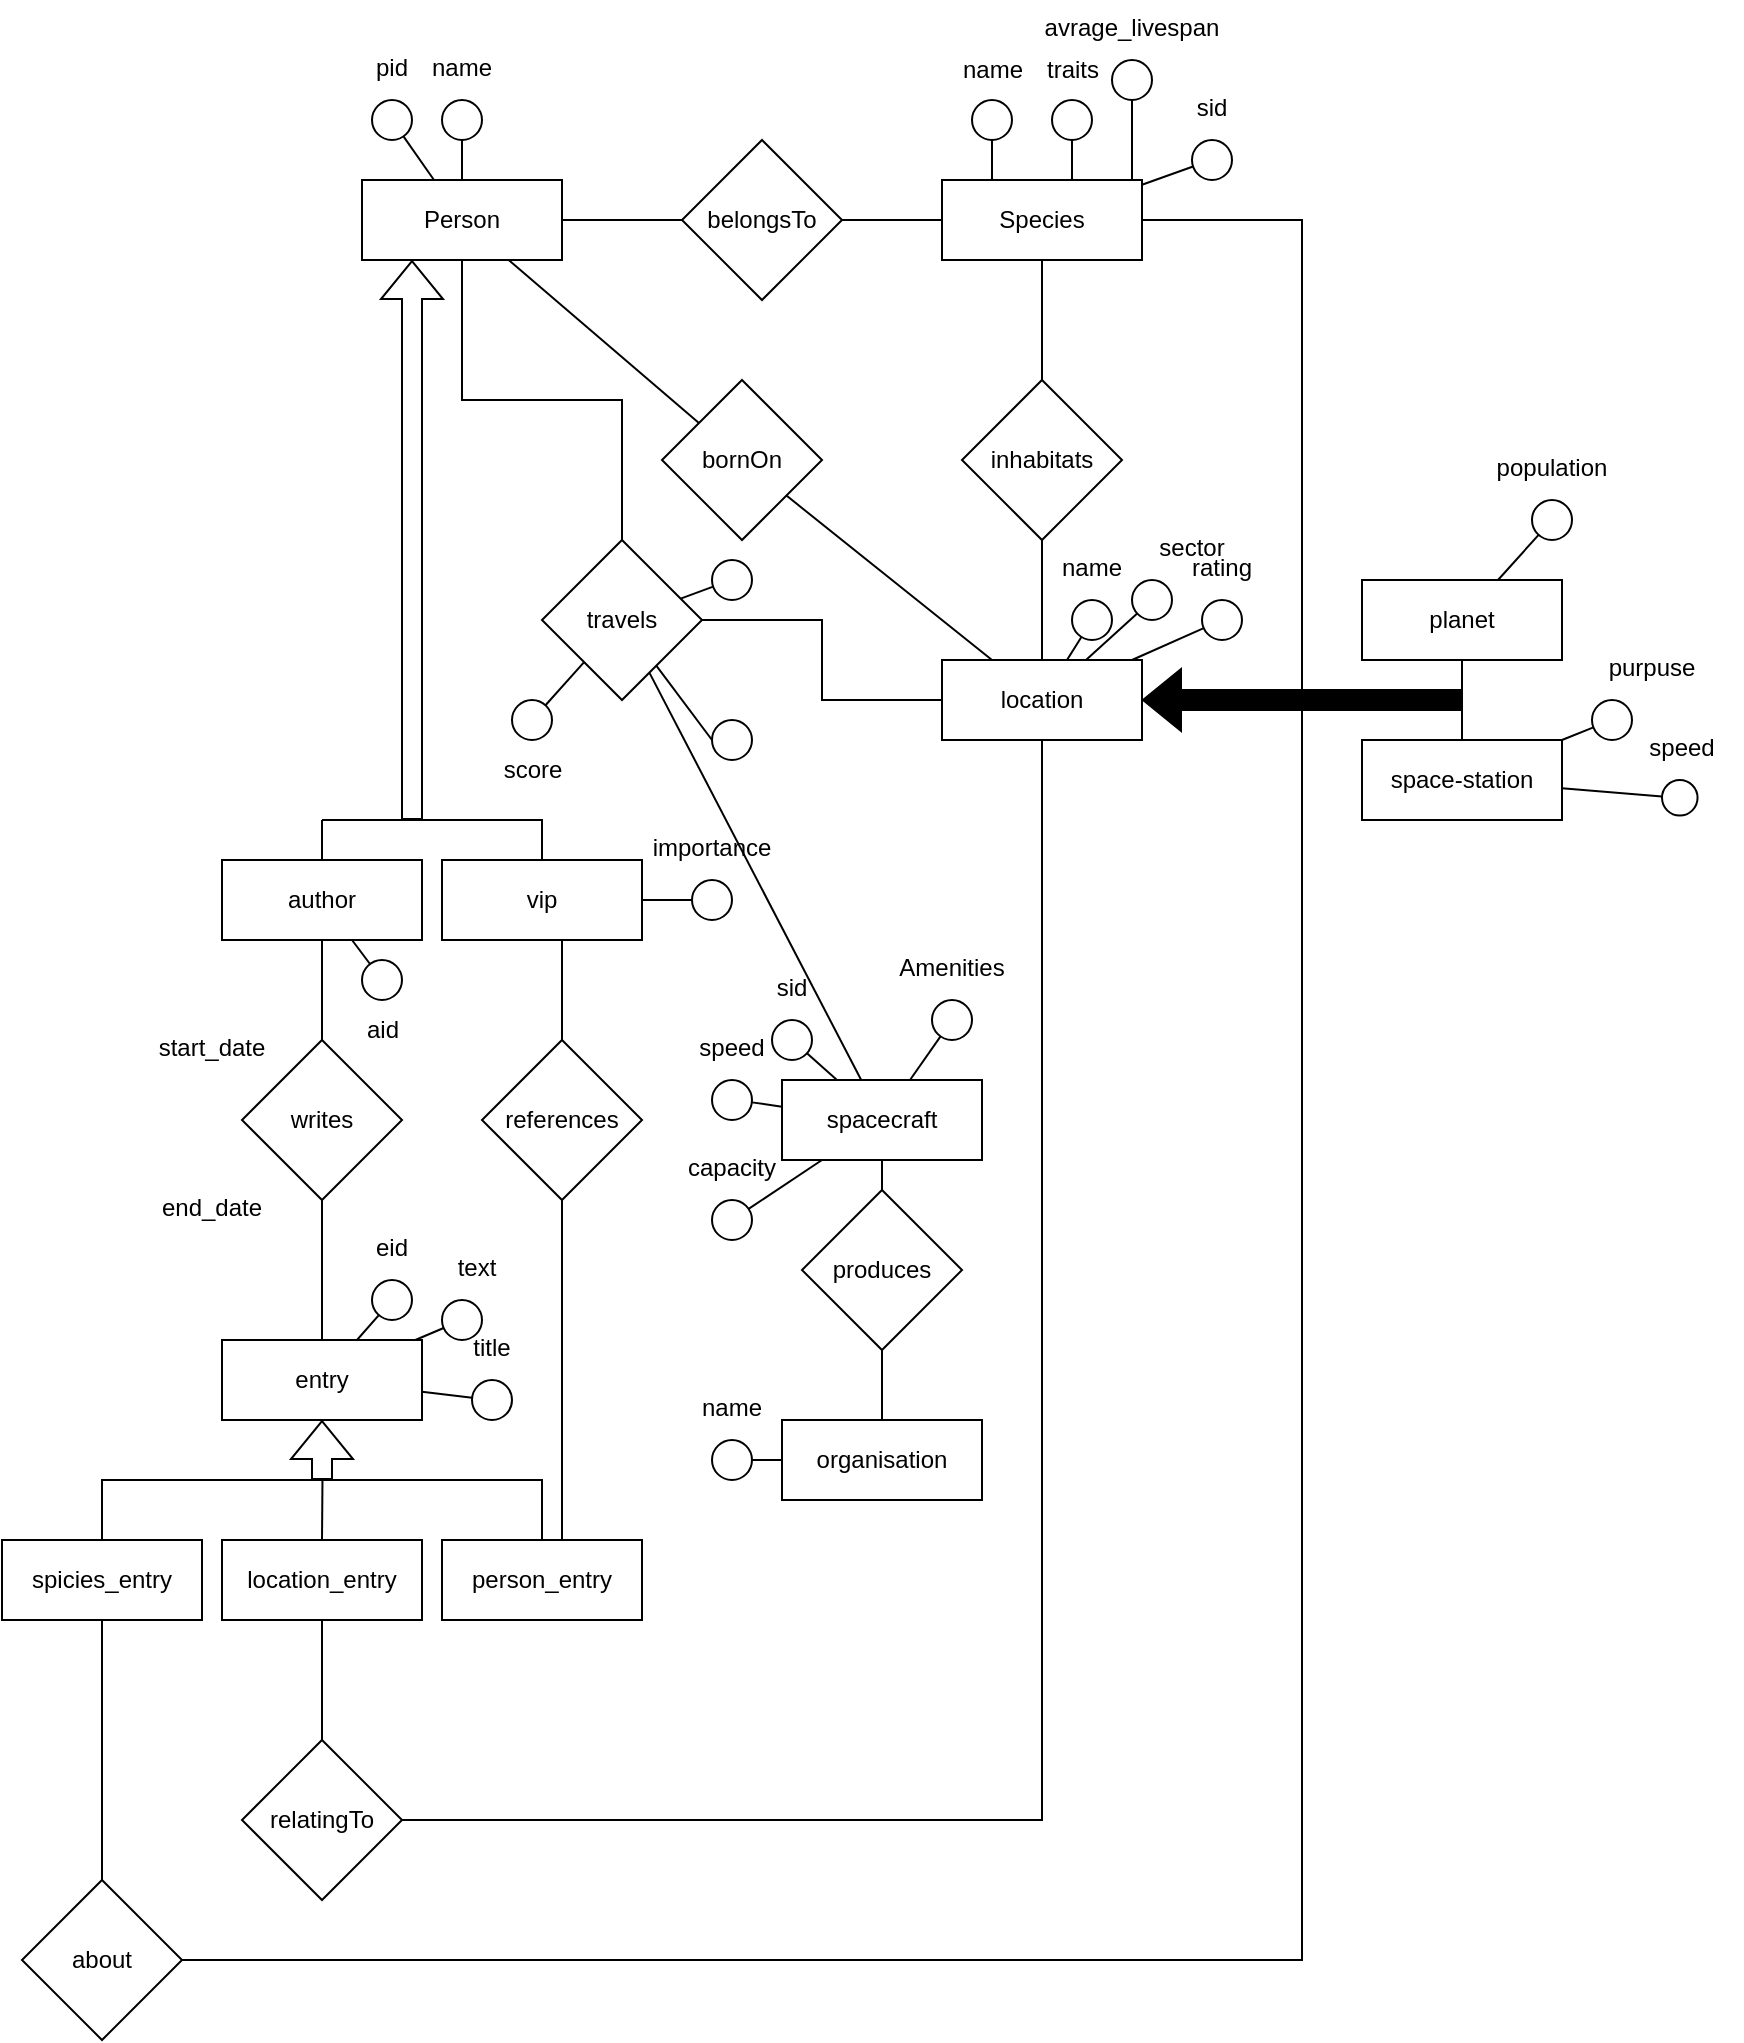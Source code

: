 <mxfile version="24.7.14">
  <diagram name="Page-1" id="EGjIxekPwjg60Np0V5Q-">
    <mxGraphModel dx="2044" dy="831" grid="1" gridSize="10" guides="1" tooltips="1" connect="1" arrows="1" fold="1" page="1" pageScale="1" pageWidth="850" pageHeight="1100" math="0" shadow="0">
      <root>
        <mxCell id="0" />
        <mxCell id="1" parent="0" />
        <mxCell id="11CK9iJi00jFI3J6nmtW-14" value="" style="edgeStyle=orthogonalEdgeStyle;rounded=0;orthogonalLoop=1;jettySize=auto;html=1;fontFamily=Helvetica;fontSize=12;fontColor=default;endArrow=none;endFill=0;" parent="1" source="11CK9iJi00jFI3J6nmtW-12" edge="1">
          <mxGeometry relative="1" as="geometry">
            <mxPoint x="220" y="410" as="targetPoint" />
          </mxGeometry>
        </mxCell>
        <mxCell id="11CK9iJi00jFI3J6nmtW-18" value="" style="edgeStyle=orthogonalEdgeStyle;rounded=0;orthogonalLoop=1;jettySize=auto;html=1;fontFamily=Helvetica;fontSize=12;fontColor=default;endArrow=none;endFill=0;" parent="1" source="11CK9iJi00jFI3J6nmtW-12" target="11CK9iJi00jFI3J6nmtW-17" edge="1">
          <mxGeometry relative="1" as="geometry" />
        </mxCell>
        <mxCell id="11CK9iJi00jFI3J6nmtW-87" value="" style="edgeStyle=none;rounded=0;orthogonalLoop=1;jettySize=auto;html=1;strokeColor=default;align=center;verticalAlign=middle;fontFamily=Helvetica;fontSize=12;fontColor=default;labelBackgroundColor=default;endArrow=none;endFill=0;" parent="1" source="11CK9iJi00jFI3J6nmtW-12" target="11CK9iJi00jFI3J6nmtW-86" edge="1">
          <mxGeometry relative="1" as="geometry" />
        </mxCell>
        <mxCell id="uLevvxUi9zp1wbIo4ASA-21" style="edgeStyle=orthogonalEdgeStyle;rounded=0;orthogonalLoop=1;jettySize=auto;html=1;entryX=0.5;entryY=0;entryDx=0;entryDy=0;endArrow=none;endFill=0;" parent="1" source="11CK9iJi00jFI3J6nmtW-12" target="11CK9iJi00jFI3J6nmtW-124" edge="1">
          <mxGeometry relative="1" as="geometry" />
        </mxCell>
        <mxCell id="11CK9iJi00jFI3J6nmtW-12" value="Person" style="whiteSpace=wrap;html=1;align=center;rounded=0;strokeColor=default;verticalAlign=middle;fontFamily=Helvetica;fontSize=12;fontColor=default;fillColor=default;" parent="1" vertex="1">
          <mxGeometry x="170" y="430" width="100" height="40" as="geometry" />
        </mxCell>
        <mxCell id="11CK9iJi00jFI3J6nmtW-26" value="" style="edgeStyle=orthogonalEdgeStyle;rounded=0;orthogonalLoop=1;jettySize=auto;html=1;fontFamily=Helvetica;fontSize=12;fontColor=default;endArrow=none;endFill=0;" parent="1" source="11CK9iJi00jFI3J6nmtW-16" target="11CK9iJi00jFI3J6nmtW-25" edge="1">
          <mxGeometry relative="1" as="geometry" />
        </mxCell>
        <mxCell id="11CK9iJi00jFI3J6nmtW-16" value="Species" style="whiteSpace=wrap;html=1;align=center;rounded=0;strokeColor=default;verticalAlign=middle;fontFamily=Helvetica;fontSize=12;fontColor=default;fillColor=default;" parent="1" vertex="1">
          <mxGeometry x="460" y="430" width="100" height="40" as="geometry" />
        </mxCell>
        <mxCell id="11CK9iJi00jFI3J6nmtW-19" value="" style="edgeStyle=orthogonalEdgeStyle;rounded=0;orthogonalLoop=1;jettySize=auto;html=1;fontFamily=Helvetica;fontSize=12;fontColor=default;endArrow=none;endFill=0;" parent="1" source="11CK9iJi00jFI3J6nmtW-17" target="11CK9iJi00jFI3J6nmtW-16" edge="1">
          <mxGeometry relative="1" as="geometry" />
        </mxCell>
        <mxCell id="11CK9iJi00jFI3J6nmtW-17" value="belongsTo" style="rhombus;whiteSpace=wrap;html=1;rounded=0;" parent="1" vertex="1">
          <mxGeometry x="330" y="410" width="80" height="80" as="geometry" />
        </mxCell>
        <mxCell id="11CK9iJi00jFI3J6nmtW-20" value="location" style="whiteSpace=wrap;html=1;align=center;rounded=0;strokeColor=default;verticalAlign=middle;fontFamily=Helvetica;fontSize=12;fontColor=default;fillColor=default;" parent="1" vertex="1">
          <mxGeometry x="460" y="670" width="100" height="40" as="geometry" />
        </mxCell>
        <mxCell id="11CK9iJi00jFI3J6nmtW-27" value="" style="edgeStyle=orthogonalEdgeStyle;rounded=0;orthogonalLoop=1;jettySize=auto;html=1;fontFamily=Helvetica;fontSize=12;fontColor=default;endArrow=none;endFill=0;" parent="1" source="11CK9iJi00jFI3J6nmtW-25" target="11CK9iJi00jFI3J6nmtW-20" edge="1">
          <mxGeometry relative="1" as="geometry" />
        </mxCell>
        <mxCell id="11CK9iJi00jFI3J6nmtW-25" value="inhabitats" style="rhombus;whiteSpace=wrap;html=1;rounded=0;" parent="1" vertex="1">
          <mxGeometry x="470" y="530" width="80" height="80" as="geometry" />
        </mxCell>
        <mxCell id="11CK9iJi00jFI3J6nmtW-34" style="edgeStyle=orthogonalEdgeStyle;rounded=0;orthogonalLoop=1;jettySize=auto;html=1;entryX=0.75;entryY=0;entryDx=0;entryDy=0;strokeColor=default;align=center;verticalAlign=middle;fontFamily=Helvetica;fontSize=12;fontColor=default;labelBackgroundColor=default;endArrow=none;endFill=0;" parent="1" target="11CK9iJi00jFI3J6nmtW-16" edge="1">
          <mxGeometry relative="1" as="geometry">
            <mxPoint x="525" y="400" as="sourcePoint" />
            <Array as="points">
              <mxPoint x="525" y="430" />
            </Array>
          </mxGeometry>
        </mxCell>
        <mxCell id="11CK9iJi00jFI3J6nmtW-44" value="" style="group" parent="1" vertex="1" connectable="0">
          <mxGeometry x="460" y="360" width="50" height="50" as="geometry" />
        </mxCell>
        <mxCell id="11CK9iJi00jFI3J6nmtW-41" value="" style="ellipse;whiteSpace=wrap;html=1;aspect=fixed;rounded=0;strokeColor=default;align=center;verticalAlign=middle;fontFamily=Helvetica;fontSize=12;fontColor=default;labelBackgroundColor=default;fillColor=default;" parent="11CK9iJi00jFI3J6nmtW-44" vertex="1">
          <mxGeometry x="15" y="30" width="20" height="20" as="geometry" />
        </mxCell>
        <mxCell id="11CK9iJi00jFI3J6nmtW-43" value="name" style="text;html=1;align=center;verticalAlign=middle;resizable=0;points=[];autosize=1;strokeColor=none;fillColor=none;fontFamily=Helvetica;fontSize=12;fontColor=default;labelBackgroundColor=default;" parent="11CK9iJi00jFI3J6nmtW-44" vertex="1">
          <mxGeometry width="50" height="30" as="geometry" />
        </mxCell>
        <mxCell id="11CK9iJi00jFI3J6nmtW-46" value="" style="group" parent="1" vertex="1" connectable="0">
          <mxGeometry x="500" y="360" width="50" height="50" as="geometry" />
        </mxCell>
        <mxCell id="11CK9iJi00jFI3J6nmtW-47" value="" style="ellipse;whiteSpace=wrap;html=1;aspect=fixed;rounded=0;strokeColor=default;align=center;verticalAlign=middle;fontFamily=Helvetica;fontSize=12;fontColor=default;labelBackgroundColor=default;fillColor=default;" parent="11CK9iJi00jFI3J6nmtW-46" vertex="1">
          <mxGeometry x="15" y="30" width="20" height="20" as="geometry" />
        </mxCell>
        <mxCell id="11CK9iJi00jFI3J6nmtW-48" value="traits" style="text;html=1;align=center;verticalAlign=middle;resizable=0;points=[];autosize=1;strokeColor=none;fillColor=none;fontFamily=Helvetica;fontSize=12;fontColor=default;labelBackgroundColor=default;" parent="11CK9iJi00jFI3J6nmtW-46" vertex="1">
          <mxGeometry width="50" height="30" as="geometry" />
        </mxCell>
        <mxCell id="11CK9iJi00jFI3J6nmtW-57" value="avrage_livespan" style="group" parent="1" vertex="1" connectable="0">
          <mxGeometry x="530" y="340" width="50" height="50" as="geometry" />
        </mxCell>
        <mxCell id="11CK9iJi00jFI3J6nmtW-58" value="" style="ellipse;whiteSpace=wrap;html=1;aspect=fixed;rounded=0;strokeColor=default;align=center;verticalAlign=middle;fontFamily=Helvetica;fontSize=12;fontColor=default;labelBackgroundColor=default;fillColor=default;" parent="11CK9iJi00jFI3J6nmtW-57" vertex="1">
          <mxGeometry x="15" y="30" width="20" height="20" as="geometry" />
        </mxCell>
        <mxCell id="11CK9iJi00jFI3J6nmtW-59" value="" style="edgeStyle=none;rounded=0;orthogonalLoop=1;jettySize=auto;html=1;strokeColor=default;align=center;verticalAlign=middle;fontFamily=Helvetica;fontSize=12;fontColor=default;labelBackgroundColor=default;endArrow=none;endFill=0;entryX=0.25;entryY=0;entryDx=0;entryDy=0;" parent="1" source="11CK9iJi00jFI3J6nmtW-41" target="11CK9iJi00jFI3J6nmtW-16" edge="1">
          <mxGeometry relative="1" as="geometry" />
        </mxCell>
        <mxCell id="11CK9iJi00jFI3J6nmtW-67" style="rounded=0;orthogonalLoop=1;jettySize=auto;html=1;strokeColor=default;align=center;verticalAlign=middle;fontFamily=Helvetica;fontSize=12;fontColor=default;labelBackgroundColor=default;endArrow=none;endFill=0;" parent="1" source="11CK9iJi00jFI3J6nmtW-58" edge="1">
          <mxGeometry relative="1" as="geometry">
            <mxPoint x="555" y="430" as="targetPoint" />
          </mxGeometry>
        </mxCell>
        <mxCell id="11CK9iJi00jFI3J6nmtW-68" value="name" style="group" parent="1" vertex="1" connectable="0">
          <mxGeometry x="195" y="360" width="50" height="50" as="geometry" />
        </mxCell>
        <mxCell id="11CK9iJi00jFI3J6nmtW-69" value="" style="ellipse;whiteSpace=wrap;html=1;aspect=fixed;rounded=0;strokeColor=default;align=center;verticalAlign=middle;fontFamily=Helvetica;fontSize=12;fontColor=default;labelBackgroundColor=default;fillColor=default;" parent="11CK9iJi00jFI3J6nmtW-68" vertex="1">
          <mxGeometry x="15" y="30" width="20" height="20" as="geometry" />
        </mxCell>
        <mxCell id="11CK9iJi00jFI3J6nmtW-71" value="name" style="group" parent="1" vertex="1" connectable="0">
          <mxGeometry x="510" y="610" width="50" height="50" as="geometry" />
        </mxCell>
        <mxCell id="11CK9iJi00jFI3J6nmtW-72" value="" style="ellipse;whiteSpace=wrap;html=1;aspect=fixed;rounded=0;strokeColor=default;align=center;verticalAlign=middle;fontFamily=Helvetica;fontSize=12;fontColor=default;labelBackgroundColor=default;fillColor=default;" parent="11CK9iJi00jFI3J6nmtW-71" vertex="1">
          <mxGeometry x="15" y="30" width="20" height="20" as="geometry" />
        </mxCell>
        <mxCell id="11CK9iJi00jFI3J6nmtW-73" value="" style="edgeStyle=none;rounded=0;orthogonalLoop=1;jettySize=auto;html=1;strokeColor=default;align=center;verticalAlign=middle;fontFamily=Helvetica;fontSize=12;fontColor=default;labelBackgroundColor=default;endArrow=none;endFill=0;" parent="1" source="11CK9iJi00jFI3J6nmtW-72" target="11CK9iJi00jFI3J6nmtW-20" edge="1">
          <mxGeometry relative="1" as="geometry" />
        </mxCell>
        <mxCell id="11CK9iJi00jFI3J6nmtW-74" value="sector" style="group" parent="1" vertex="1" connectable="0">
          <mxGeometry x="540" y="600" width="90" height="100" as="geometry" />
        </mxCell>
        <mxCell id="11CK9iJi00jFI3J6nmtW-75" value="" style="ellipse;whiteSpace=wrap;html=1;aspect=fixed;rounded=0;strokeColor=default;align=center;verticalAlign=middle;fontFamily=Helvetica;fontSize=12;fontColor=default;labelBackgroundColor=default;fillColor=default;" parent="11CK9iJi00jFI3J6nmtW-74" vertex="1">
          <mxGeometry x="15" y="30" width="20" height="20" as="geometry" />
        </mxCell>
        <mxCell id="11CK9iJi00jFI3J6nmtW-83" value="rating" style="group" parent="11CK9iJi00jFI3J6nmtW-74" vertex="1" connectable="0">
          <mxGeometry x="35" y="10" width="50" height="50" as="geometry" />
        </mxCell>
        <mxCell id="11CK9iJi00jFI3J6nmtW-84" value="" style="ellipse;whiteSpace=wrap;html=1;aspect=fixed;rounded=0;strokeColor=default;align=center;verticalAlign=middle;fontFamily=Helvetica;fontSize=12;fontColor=default;labelBackgroundColor=default;fillColor=default;" parent="11CK9iJi00jFI3J6nmtW-83" vertex="1">
          <mxGeometry x="15" y="30" width="20" height="20" as="geometry" />
        </mxCell>
        <mxCell id="11CK9iJi00jFI3J6nmtW-78" style="edgeStyle=none;rounded=0;orthogonalLoop=1;jettySize=auto;html=1;strokeColor=default;align=center;verticalAlign=middle;fontFamily=Helvetica;fontSize=12;fontColor=default;labelBackgroundColor=default;endArrow=none;endFill=0;" parent="1" source="11CK9iJi00jFI3J6nmtW-75" target="11CK9iJi00jFI3J6nmtW-20" edge="1">
          <mxGeometry relative="1" as="geometry" />
        </mxCell>
        <mxCell id="11CK9iJi00jFI3J6nmtW-85" style="edgeStyle=none;rounded=0;orthogonalLoop=1;jettySize=auto;html=1;strokeColor=default;align=center;verticalAlign=middle;fontFamily=Helvetica;fontSize=12;fontColor=default;labelBackgroundColor=default;endArrow=none;endFill=0;" parent="1" source="11CK9iJi00jFI3J6nmtW-84" target="11CK9iJi00jFI3J6nmtW-20" edge="1">
          <mxGeometry relative="1" as="geometry" />
        </mxCell>
        <mxCell id="11CK9iJi00jFI3J6nmtW-88" style="edgeStyle=none;rounded=0;orthogonalLoop=1;jettySize=auto;html=1;strokeColor=default;align=center;verticalAlign=middle;fontFamily=Helvetica;fontSize=12;fontColor=default;labelBackgroundColor=default;endArrow=none;endFill=0;" parent="1" source="11CK9iJi00jFI3J6nmtW-86" target="11CK9iJi00jFI3J6nmtW-20" edge="1">
          <mxGeometry relative="1" as="geometry" />
        </mxCell>
        <mxCell id="11CK9iJi00jFI3J6nmtW-86" value="bornOn" style="rhombus;whiteSpace=wrap;html=1;rounded=0;" parent="1" vertex="1">
          <mxGeometry x="320" y="530" width="80" height="80" as="geometry" />
        </mxCell>
        <mxCell id="11CK9iJi00jFI3J6nmtW-161" value="" style="edgeStyle=none;rounded=0;orthogonalLoop=1;jettySize=auto;html=1;strokeColor=default;align=center;verticalAlign=middle;fontFamily=Helvetica;fontSize=12;fontColor=default;labelBackgroundColor=default;endArrow=none;endFill=0;" parent="1" source="11CK9iJi00jFI3J6nmtW-89" target="11CK9iJi00jFI3J6nmtW-160" edge="1">
          <mxGeometry relative="1" as="geometry" />
        </mxCell>
        <mxCell id="uLevvxUi9zp1wbIo4ASA-20" style="edgeStyle=orthogonalEdgeStyle;rounded=0;orthogonalLoop=1;jettySize=auto;html=1;endArrow=none;endFill=0;" parent="1" source="11CK9iJi00jFI3J6nmtW-89" edge="1">
          <mxGeometry relative="1" as="geometry">
            <mxPoint x="150" y="750" as="targetPoint" />
          </mxGeometry>
        </mxCell>
        <mxCell id="11CK9iJi00jFI3J6nmtW-89" value="author" style="whiteSpace=wrap;html=1;align=center;rounded=0;strokeColor=default;verticalAlign=middle;fontFamily=Helvetica;fontSize=12;fontColor=default;fillColor=default;" parent="1" vertex="1">
          <mxGeometry x="100" y="770" width="100" height="40" as="geometry" />
        </mxCell>
        <mxCell id="11CK9iJi00jFI3J6nmtW-93" value="" style="edgeStyle=none;rounded=0;orthogonalLoop=1;jettySize=auto;html=1;strokeColor=default;align=center;verticalAlign=middle;fontFamily=Helvetica;fontSize=12;fontColor=default;labelBackgroundColor=default;endArrow=none;endFill=0;exitX=0.25;exitY=1;exitDx=0;exitDy=0;shape=flexArrow;startArrow=block;fillColor=none;" parent="1" source="11CK9iJi00jFI3J6nmtW-12" edge="1">
          <mxGeometry relative="1" as="geometry">
            <mxPoint x="140" y="500" as="sourcePoint" />
            <mxPoint x="195" y="750" as="targetPoint" />
          </mxGeometry>
        </mxCell>
        <mxCell id="11CK9iJi00jFI3J6nmtW-151" style="edgeStyle=none;rounded=0;orthogonalLoop=1;jettySize=auto;html=1;strokeColor=default;align=center;verticalAlign=middle;fontFamily=Helvetica;fontSize=12;fontColor=default;labelBackgroundColor=default;endArrow=none;endFill=0;exitX=0.5;exitY=0;exitDx=0;exitDy=0;" parent="1" source="11CK9iJi00jFI3J6nmtW-94" edge="1">
          <mxGeometry relative="1" as="geometry">
            <mxPoint x="150" y="750" as="targetPoint" />
            <Array as="points">
              <mxPoint x="260" y="750" />
            </Array>
          </mxGeometry>
        </mxCell>
        <mxCell id="11CK9iJi00jFI3J6nmtW-94" value="vip" style="whiteSpace=wrap;html=1;align=center;rounded=0;strokeColor=default;verticalAlign=middle;fontFamily=Helvetica;fontSize=12;fontColor=default;fillColor=default;" parent="1" vertex="1">
          <mxGeometry x="210" y="770" width="100" height="40" as="geometry" />
        </mxCell>
        <mxCell id="11CK9iJi00jFI3J6nmtW-98" value="" style="edgeStyle=none;rounded=0;orthogonalLoop=1;jettySize=auto;html=1;strokeColor=default;align=center;verticalAlign=middle;fontFamily=Helvetica;fontSize=12;fontColor=default;labelBackgroundColor=default;endArrow=none;endFill=0;" parent="1" source="11CK9iJi00jFI3J6nmtW-96" target="11CK9iJi00jFI3J6nmtW-97" edge="1">
          <mxGeometry relative="1" as="geometry" />
        </mxCell>
        <mxCell id="11CK9iJi00jFI3J6nmtW-186" value="" style="edgeStyle=none;rounded=0;orthogonalLoop=1;jettySize=auto;html=1;strokeColor=default;align=center;verticalAlign=middle;fontFamily=Helvetica;fontSize=12;fontColor=default;labelBackgroundColor=default;endArrow=none;endFill=0;" parent="1" source="11CK9iJi00jFI3J6nmtW-96" target="11CK9iJi00jFI3J6nmtW-166" edge="1">
          <mxGeometry relative="1" as="geometry" />
        </mxCell>
        <mxCell id="11CK9iJi00jFI3J6nmtW-96" value="organisation" style="whiteSpace=wrap;html=1;align=center;rounded=0;strokeColor=default;verticalAlign=middle;fontFamily=Helvetica;fontSize=12;fontColor=default;fillColor=default;" parent="1" vertex="1">
          <mxGeometry x="380" y="1050" width="100" height="40" as="geometry" />
        </mxCell>
        <mxCell id="11CK9iJi00jFI3J6nmtW-102" value="" style="edgeStyle=none;rounded=0;orthogonalLoop=1;jettySize=auto;html=1;strokeColor=default;align=center;verticalAlign=middle;fontFamily=Helvetica;fontSize=12;fontColor=default;labelBackgroundColor=default;endArrow=none;endFill=0;entryX=0.5;entryY=0;entryDx=0;entryDy=0;" parent="1" source="11CK9iJi00jFI3J6nmtW-97" target="11CK9iJi00jFI3J6nmtW-122" edge="1">
          <mxGeometry relative="1" as="geometry">
            <mxPoint x="720" y="1000" as="targetPoint" />
          </mxGeometry>
        </mxCell>
        <mxCell id="11CK9iJi00jFI3J6nmtW-97" value="produces" style="rhombus;whiteSpace=wrap;html=1;rounded=0;" parent="1" vertex="1">
          <mxGeometry x="390" y="935" width="80" height="80" as="geometry" />
        </mxCell>
        <mxCell id="11CK9iJi00jFI3J6nmtW-239" style="edgeStyle=none;rounded=0;orthogonalLoop=1;jettySize=auto;html=1;strokeColor=default;align=center;verticalAlign=middle;fontFamily=Helvetica;fontSize=12;fontColor=default;labelBackgroundColor=default;endArrow=none;endFill=0;" parent="1" source="11CK9iJi00jFI3J6nmtW-122" target="11CK9iJi00jFI3J6nmtW-124" edge="1">
          <mxGeometry relative="1" as="geometry" />
        </mxCell>
        <mxCell id="11CK9iJi00jFI3J6nmtW-122" value="spacecraft" style="whiteSpace=wrap;html=1;align=center;rounded=0;strokeColor=default;verticalAlign=middle;fontFamily=Helvetica;fontSize=12;fontColor=default;fillColor=default;" parent="1" vertex="1">
          <mxGeometry x="380" y="880" width="100" height="40" as="geometry" />
        </mxCell>
        <mxCell id="uLevvxUi9zp1wbIo4ASA-22" style="edgeStyle=orthogonalEdgeStyle;rounded=0;orthogonalLoop=1;jettySize=auto;html=1;endArrow=none;endFill=0;" parent="1" source="11CK9iJi00jFI3J6nmtW-124" target="11CK9iJi00jFI3J6nmtW-20" edge="1">
          <mxGeometry relative="1" as="geometry" />
        </mxCell>
        <mxCell id="11CK9iJi00jFI3J6nmtW-124" value="travels" style="rhombus;whiteSpace=wrap;html=1;rounded=0;" parent="1" vertex="1">
          <mxGeometry x="260" y="610" width="80" height="80" as="geometry" />
        </mxCell>
        <mxCell id="11CK9iJi00jFI3J6nmtW-127" value="start_date" style="group" parent="1" vertex="1" connectable="0">
          <mxGeometry x="70" y="850" width="50" height="50" as="geometry" />
        </mxCell>
        <mxCell id="11CK9iJi00jFI3J6nmtW-128" value="" style="ellipse;whiteSpace=wrap;html=1;aspect=fixed;rounded=0;strokeColor=default;align=center;verticalAlign=middle;fontFamily=Helvetica;fontSize=12;fontColor=default;labelBackgroundColor=default;fillColor=default;" parent="11CK9iJi00jFI3J6nmtW-127" vertex="1">
          <mxGeometry x="275" y="-230" width="20" height="20" as="geometry" />
        </mxCell>
        <mxCell id="11CK9iJi00jFI3J6nmtW-129" value="end_date" style="group" parent="1" vertex="1" connectable="0">
          <mxGeometry x="70" y="930" width="50" height="50" as="geometry" />
        </mxCell>
        <mxCell id="11CK9iJi00jFI3J6nmtW-130" value="" style="ellipse;whiteSpace=wrap;html=1;aspect=fixed;rounded=0;strokeColor=default;align=center;verticalAlign=middle;fontFamily=Helvetica;fontSize=12;fontColor=default;labelBackgroundColor=default;fillColor=default;" parent="11CK9iJi00jFI3J6nmtW-129" vertex="1">
          <mxGeometry x="275" y="-230" width="20" height="20" as="geometry" />
        </mxCell>
        <mxCell id="11CK9iJi00jFI3J6nmtW-132" style="edgeStyle=none;rounded=0;orthogonalLoop=1;jettySize=auto;html=1;exitX=0;exitY=0.5;exitDx=0;exitDy=0;strokeColor=default;align=center;verticalAlign=middle;fontFamily=Helvetica;fontSize=12;fontColor=default;labelBackgroundColor=default;endArrow=none;endFill=0;" parent="1" source="11CK9iJi00jFI3J6nmtW-130" target="11CK9iJi00jFI3J6nmtW-124" edge="1">
          <mxGeometry relative="1" as="geometry" />
        </mxCell>
        <mxCell id="11CK9iJi00jFI3J6nmtW-153" value="sid" style="group" parent="1" vertex="1" connectable="0">
          <mxGeometry x="570" y="380" width="50" height="50" as="geometry" />
        </mxCell>
        <mxCell id="11CK9iJi00jFI3J6nmtW-154" value="" style="ellipse;whiteSpace=wrap;html=1;aspect=fixed;rounded=0;strokeColor=default;align=center;verticalAlign=middle;fontFamily=Helvetica;fontSize=12;fontColor=default;labelBackgroundColor=default;fillColor=default;" parent="11CK9iJi00jFI3J6nmtW-153" vertex="1">
          <mxGeometry x="15" y="30" width="20" height="20" as="geometry" />
        </mxCell>
        <mxCell id="11CK9iJi00jFI3J6nmtW-156" style="edgeStyle=none;rounded=0;orthogonalLoop=1;jettySize=auto;html=1;strokeColor=default;align=center;verticalAlign=middle;fontFamily=Helvetica;fontSize=12;fontColor=default;labelBackgroundColor=default;endArrow=none;endFill=0;" parent="1" source="11CK9iJi00jFI3J6nmtW-154" target="11CK9iJi00jFI3J6nmtW-16" edge="1">
          <mxGeometry relative="1" as="geometry" />
        </mxCell>
        <mxCell id="11CK9iJi00jFI3J6nmtW-157" value="pid" style="group" parent="1" vertex="1" connectable="0">
          <mxGeometry x="160" y="360" width="50" height="50" as="geometry" />
        </mxCell>
        <mxCell id="11CK9iJi00jFI3J6nmtW-158" value="" style="ellipse;whiteSpace=wrap;html=1;aspect=fixed;rounded=0;strokeColor=default;align=center;verticalAlign=middle;fontFamily=Helvetica;fontSize=12;fontColor=default;labelBackgroundColor=default;fillColor=default;" parent="11CK9iJi00jFI3J6nmtW-157" vertex="1">
          <mxGeometry x="15" y="30" width="20" height="20" as="geometry" />
        </mxCell>
        <mxCell id="11CK9iJi00jFI3J6nmtW-159" value="" style="edgeStyle=none;rounded=0;orthogonalLoop=1;jettySize=auto;html=1;strokeColor=default;align=center;verticalAlign=middle;fontFamily=Helvetica;fontSize=12;fontColor=default;labelBackgroundColor=default;endArrow=none;endFill=0;" parent="1" source="11CK9iJi00jFI3J6nmtW-158" target="11CK9iJi00jFI3J6nmtW-12" edge="1">
          <mxGeometry relative="1" as="geometry" />
        </mxCell>
        <mxCell id="11CK9iJi00jFI3J6nmtW-163" value="" style="edgeStyle=none;rounded=0;orthogonalLoop=1;jettySize=auto;html=1;strokeColor=default;align=center;verticalAlign=middle;fontFamily=Helvetica;fontSize=12;fontColor=default;labelBackgroundColor=default;endArrow=none;endFill=0;" parent="1" source="11CK9iJi00jFI3J6nmtW-160" target="11CK9iJi00jFI3J6nmtW-162" edge="1">
          <mxGeometry relative="1" as="geometry" />
        </mxCell>
        <mxCell id="11CK9iJi00jFI3J6nmtW-160" value="writes" style="rhombus;whiteSpace=wrap;html=1;rounded=0;" parent="1" vertex="1">
          <mxGeometry x="110" y="860" width="80" height="80" as="geometry" />
        </mxCell>
        <mxCell id="11CK9iJi00jFI3J6nmtW-178" style="edgeStyle=none;rounded=0;orthogonalLoop=1;jettySize=auto;html=1;strokeColor=default;align=center;verticalAlign=middle;fontFamily=Helvetica;fontSize=12;fontColor=default;labelBackgroundColor=default;endArrow=none;endFill=0;shape=flexArrow;startArrow=block;fillColor=none;" parent="1" source="11CK9iJi00jFI3J6nmtW-162" edge="1">
          <mxGeometry relative="1" as="geometry">
            <mxPoint x="150" y="1080" as="targetPoint" />
          </mxGeometry>
        </mxCell>
        <mxCell id="11CK9iJi00jFI3J6nmtW-162" value="entry" style="whiteSpace=wrap;html=1;align=center;rounded=0;strokeColor=default;verticalAlign=middle;fontFamily=Helvetica;fontSize=12;fontColor=default;fillColor=default;" parent="1" vertex="1">
          <mxGeometry x="100" y="1010" width="100" height="40" as="geometry" />
        </mxCell>
        <mxCell id="11CK9iJi00jFI3J6nmtW-164" style="edgeStyle=none;rounded=0;orthogonalLoop=1;jettySize=auto;html=1;strokeColor=default;align=center;verticalAlign=middle;fontFamily=Helvetica;fontSize=12;fontColor=default;labelBackgroundColor=default;endArrow=none;endFill=0;" parent="1" source="11CK9iJi00jFI3J6nmtW-128" target="11CK9iJi00jFI3J6nmtW-124" edge="1">
          <mxGeometry relative="1" as="geometry" />
        </mxCell>
        <mxCell id="11CK9iJi00jFI3J6nmtW-165" value="name" style="group" parent="1" vertex="1" connectable="0">
          <mxGeometry x="330" y="1030" width="50" height="50" as="geometry" />
        </mxCell>
        <mxCell id="11CK9iJi00jFI3J6nmtW-166" value="" style="ellipse;whiteSpace=wrap;html=1;aspect=fixed;rounded=0;strokeColor=default;align=center;verticalAlign=middle;fontFamily=Helvetica;fontSize=12;fontColor=default;labelBackgroundColor=default;fillColor=default;" parent="11CK9iJi00jFI3J6nmtW-165" vertex="1">
          <mxGeometry x="15" y="30" width="20" height="20" as="geometry" />
        </mxCell>
        <mxCell id="11CK9iJi00jFI3J6nmtW-210" value="" style="edgeStyle=none;rounded=0;orthogonalLoop=1;jettySize=auto;html=1;strokeColor=default;align=center;verticalAlign=middle;fontFamily=Helvetica;fontSize=12;fontColor=default;labelBackgroundColor=default;endArrow=none;endFill=0;" parent="1" source="11CK9iJi00jFI3J6nmtW-171" target="11CK9iJi00jFI3J6nmtW-209" edge="1">
          <mxGeometry relative="1" as="geometry" />
        </mxCell>
        <mxCell id="11CK9iJi00jFI3J6nmtW-171" value="spicies_entry" style="whiteSpace=wrap;html=1;align=center;rounded=0;strokeColor=default;verticalAlign=middle;fontFamily=Helvetica;fontSize=12;fontColor=default;fillColor=default;" parent="1" vertex="1">
          <mxGeometry x="-10" y="1110" width="100" height="40" as="geometry" />
        </mxCell>
        <mxCell id="11CK9iJi00jFI3J6nmtW-176" style="edgeStyle=none;rounded=0;orthogonalLoop=1;jettySize=auto;html=1;exitX=0.5;exitY=0;exitDx=0;exitDy=0;strokeColor=default;align=center;verticalAlign=middle;fontFamily=Helvetica;fontSize=12;fontColor=default;labelBackgroundColor=default;endArrow=none;endFill=0;" parent="1" source="11CK9iJi00jFI3J6nmtW-172" edge="1">
          <mxGeometry relative="1" as="geometry">
            <mxPoint x="150.235" y="1080" as="targetPoint" />
          </mxGeometry>
        </mxCell>
        <mxCell id="11CK9iJi00jFI3J6nmtW-207" value="" style="edgeStyle=none;rounded=0;orthogonalLoop=1;jettySize=auto;html=1;strokeColor=default;align=center;verticalAlign=middle;fontFamily=Helvetica;fontSize=12;fontColor=default;labelBackgroundColor=default;endArrow=none;endFill=0;" parent="1" source="11CK9iJi00jFI3J6nmtW-172" target="11CK9iJi00jFI3J6nmtW-206" edge="1">
          <mxGeometry relative="1" as="geometry" />
        </mxCell>
        <mxCell id="11CK9iJi00jFI3J6nmtW-172" value="location_entry" style="whiteSpace=wrap;html=1;align=center;rounded=0;strokeColor=default;verticalAlign=middle;fontFamily=Helvetica;fontSize=12;fontColor=default;fillColor=default;" parent="1" vertex="1">
          <mxGeometry x="100" y="1110" width="100" height="40" as="geometry" />
        </mxCell>
        <mxCell id="11CK9iJi00jFI3J6nmtW-204" style="edgeStyle=none;rounded=0;orthogonalLoop=1;jettySize=auto;html=1;strokeColor=default;align=center;verticalAlign=middle;fontFamily=Helvetica;fontSize=12;fontColor=default;labelBackgroundColor=default;endArrow=none;endFill=0;" parent="1" target="11CK9iJi00jFI3J6nmtW-203" edge="1">
          <mxGeometry relative="1" as="geometry">
            <mxPoint x="270" y="1110" as="sourcePoint" />
          </mxGeometry>
        </mxCell>
        <mxCell id="11CK9iJi00jFI3J6nmtW-173" value="person_entry" style="whiteSpace=wrap;html=1;align=center;rounded=0;strokeColor=default;verticalAlign=middle;fontFamily=Helvetica;fontSize=12;fontColor=default;fillColor=default;" parent="1" vertex="1">
          <mxGeometry x="210" y="1110" width="100" height="40" as="geometry" />
        </mxCell>
        <mxCell id="11CK9iJi00jFI3J6nmtW-175" style="edgeStyle=none;rounded=0;orthogonalLoop=1;jettySize=auto;html=1;exitX=0.5;exitY=0;exitDx=0;exitDy=0;entryX=0.5;entryY=0;entryDx=0;entryDy=0;strokeColor=default;align=center;verticalAlign=middle;fontFamily=Helvetica;fontSize=12;fontColor=default;labelBackgroundColor=default;endArrow=none;endFill=0;" parent="1" source="11CK9iJi00jFI3J6nmtW-171" target="11CK9iJi00jFI3J6nmtW-173" edge="1">
          <mxGeometry relative="1" as="geometry">
            <mxPoint x="-70" y="1110" as="sourcePoint" />
            <Array as="points">
              <mxPoint x="40" y="1080" />
              <mxPoint x="260" y="1080" />
            </Array>
          </mxGeometry>
        </mxCell>
        <mxCell id="11CK9iJi00jFI3J6nmtW-188" value="eid" style="group" parent="1" vertex="1" connectable="0">
          <mxGeometry x="160" y="950" width="50" height="50" as="geometry" />
        </mxCell>
        <mxCell id="11CK9iJi00jFI3J6nmtW-189" value="" style="ellipse;whiteSpace=wrap;html=1;aspect=fixed;rounded=0;strokeColor=default;align=center;verticalAlign=middle;fontFamily=Helvetica;fontSize=12;fontColor=default;labelBackgroundColor=default;fillColor=default;" parent="11CK9iJi00jFI3J6nmtW-188" vertex="1">
          <mxGeometry x="15" y="30" width="20" height="20" as="geometry" />
        </mxCell>
        <mxCell id="11CK9iJi00jFI3J6nmtW-190" value="" style="edgeStyle=none;rounded=0;orthogonalLoop=1;jettySize=auto;html=1;strokeColor=default;align=center;verticalAlign=middle;fontFamily=Helvetica;fontSize=12;fontColor=default;labelBackgroundColor=default;endArrow=none;endFill=0;" parent="1" source="11CK9iJi00jFI3J6nmtW-189" target="11CK9iJi00jFI3J6nmtW-162" edge="1">
          <mxGeometry relative="1" as="geometry" />
        </mxCell>
        <mxCell id="11CK9iJi00jFI3J6nmtW-191" value="text" style="group" parent="1" vertex="1" connectable="0">
          <mxGeometry x="195" y="960" width="65" height="90" as="geometry" />
        </mxCell>
        <mxCell id="11CK9iJi00jFI3J6nmtW-192" value="" style="ellipse;whiteSpace=wrap;html=1;aspect=fixed;rounded=0;strokeColor=default;align=center;verticalAlign=middle;fontFamily=Helvetica;fontSize=12;fontColor=default;labelBackgroundColor=default;fillColor=default;" parent="11CK9iJi00jFI3J6nmtW-191" vertex="1">
          <mxGeometry x="15" y="30" width="20" height="20" as="geometry" />
        </mxCell>
        <mxCell id="11CK9iJi00jFI3J6nmtW-235" value="title" style="group" parent="11CK9iJi00jFI3J6nmtW-191" vertex="1" connectable="0">
          <mxGeometry x="15" y="40" width="50" height="50" as="geometry" />
        </mxCell>
        <mxCell id="11CK9iJi00jFI3J6nmtW-236" value="" style="ellipse;whiteSpace=wrap;html=1;aspect=fixed;rounded=0;strokeColor=default;align=center;verticalAlign=middle;fontFamily=Helvetica;fontSize=12;fontColor=default;labelBackgroundColor=default;fillColor=default;" parent="11CK9iJi00jFI3J6nmtW-235" vertex="1">
          <mxGeometry x="15" y="30" width="20" height="20" as="geometry" />
        </mxCell>
        <mxCell id="11CK9iJi00jFI3J6nmtW-193" style="edgeStyle=none;rounded=0;orthogonalLoop=1;jettySize=auto;html=1;strokeColor=default;align=center;verticalAlign=middle;fontFamily=Helvetica;fontSize=12;fontColor=default;labelBackgroundColor=default;endArrow=none;endFill=0;" parent="1" source="11CK9iJi00jFI3J6nmtW-192" target="11CK9iJi00jFI3J6nmtW-162" edge="1">
          <mxGeometry relative="1" as="geometry" />
        </mxCell>
        <mxCell id="11CK9iJi00jFI3J6nmtW-198" value="importance" style="group" parent="1" vertex="1" connectable="0">
          <mxGeometry x="320" y="750" width="50" height="50" as="geometry" />
        </mxCell>
        <mxCell id="11CK9iJi00jFI3J6nmtW-199" value="" style="ellipse;whiteSpace=wrap;html=1;aspect=fixed;rounded=0;strokeColor=default;align=center;verticalAlign=middle;fontFamily=Helvetica;fontSize=12;fontColor=default;labelBackgroundColor=default;fillColor=default;" parent="11CK9iJi00jFI3J6nmtW-198" vertex="1">
          <mxGeometry x="15" y="30" width="20" height="20" as="geometry" />
        </mxCell>
        <mxCell id="11CK9iJi00jFI3J6nmtW-200" value="" style="edgeStyle=none;rounded=0;orthogonalLoop=1;jettySize=auto;html=1;strokeColor=default;align=center;verticalAlign=middle;fontFamily=Helvetica;fontSize=12;fontColor=default;labelBackgroundColor=default;endArrow=none;endFill=0;" parent="1" source="11CK9iJi00jFI3J6nmtW-199" target="11CK9iJi00jFI3J6nmtW-94" edge="1">
          <mxGeometry relative="1" as="geometry" />
        </mxCell>
        <mxCell id="11CK9iJi00jFI3J6nmtW-205" style="edgeStyle=none;rounded=0;orthogonalLoop=1;jettySize=auto;html=1;strokeColor=default;align=center;verticalAlign=middle;fontFamily=Helvetica;fontSize=12;fontColor=default;labelBackgroundColor=default;endArrow=none;endFill=0;" parent="1" source="11CK9iJi00jFI3J6nmtW-203" edge="1">
          <mxGeometry relative="1" as="geometry">
            <mxPoint x="270" y="810" as="targetPoint" />
          </mxGeometry>
        </mxCell>
        <mxCell id="11CK9iJi00jFI3J6nmtW-203" value="references" style="rhombus;whiteSpace=wrap;html=1;rounded=0;" parent="1" vertex="1">
          <mxGeometry x="230" y="860" width="80" height="80" as="geometry" />
        </mxCell>
        <mxCell id="11CK9iJi00jFI3J6nmtW-208" style="edgeStyle=none;rounded=0;orthogonalLoop=1;jettySize=auto;html=1;strokeColor=default;align=center;verticalAlign=middle;fontFamily=Helvetica;fontSize=12;fontColor=default;labelBackgroundColor=default;endArrow=none;endFill=0;" parent="1" source="11CK9iJi00jFI3J6nmtW-206" target="11CK9iJi00jFI3J6nmtW-20" edge="1">
          <mxGeometry relative="1" as="geometry">
            <Array as="points">
              <mxPoint x="510" y="1250" />
            </Array>
          </mxGeometry>
        </mxCell>
        <mxCell id="11CK9iJi00jFI3J6nmtW-206" value="relatingTo" style="rhombus;whiteSpace=wrap;html=1;rounded=0;" parent="1" vertex="1">
          <mxGeometry x="110" y="1210" width="80" height="80" as="geometry" />
        </mxCell>
        <mxCell id="11CK9iJi00jFI3J6nmtW-211" style="edgeStyle=none;rounded=0;orthogonalLoop=1;jettySize=auto;html=1;strokeColor=default;align=center;verticalAlign=middle;fontFamily=Helvetica;fontSize=12;fontColor=default;labelBackgroundColor=default;endArrow=none;endFill=0;" parent="1" source="11CK9iJi00jFI3J6nmtW-209" target="11CK9iJi00jFI3J6nmtW-16" edge="1">
          <mxGeometry relative="1" as="geometry">
            <mxPoint x="650.0" y="940" as="targetPoint" />
            <Array as="points">
              <mxPoint x="640" y="1320" />
              <mxPoint x="640" y="450" />
            </Array>
          </mxGeometry>
        </mxCell>
        <mxCell id="11CK9iJi00jFI3J6nmtW-209" value="about" style="rhombus;whiteSpace=wrap;html=1;rounded=0;" parent="1" vertex="1">
          <mxGeometry y="1280" width="80" height="80" as="geometry" />
        </mxCell>
        <mxCell id="11CK9iJi00jFI3J6nmtW-214" style="edgeStyle=none;rounded=0;orthogonalLoop=1;jettySize=auto;html=1;strokeColor=default;align=center;verticalAlign=middle;fontFamily=Helvetica;fontSize=12;fontColor=default;labelBackgroundColor=default;endArrow=none;endFill=0;" parent="1" source="11CK9iJi00jFI3J6nmtW-213" target="11CK9iJi00jFI3J6nmtW-89" edge="1">
          <mxGeometry relative="1" as="geometry" />
        </mxCell>
        <mxCell id="11CK9iJi00jFI3J6nmtW-213" value="" style="ellipse;whiteSpace=wrap;html=1;aspect=fixed;rounded=0;strokeColor=default;align=center;verticalAlign=middle;fontFamily=Helvetica;fontSize=12;fontColor=default;labelBackgroundColor=default;fillColor=default;" parent="1" vertex="1">
          <mxGeometry x="170" y="820" width="20" height="20" as="geometry" />
        </mxCell>
        <mxCell id="11CK9iJi00jFI3J6nmtW-215" value="aid" style="text;html=1;align=center;verticalAlign=middle;resizable=0;points=[];autosize=1;strokeColor=none;fillColor=none;fontFamily=Helvetica;fontSize=12;fontColor=default;labelBackgroundColor=default;" parent="1" vertex="1">
          <mxGeometry x="160" y="840" width="40" height="30" as="geometry" />
        </mxCell>
        <mxCell id="11CK9iJi00jFI3J6nmtW-221" style="edgeStyle=none;rounded=0;orthogonalLoop=1;jettySize=auto;html=1;strokeColor=default;align=center;verticalAlign=middle;fontFamily=Helvetica;fontSize=12;fontColor=default;labelBackgroundColor=default;endArrow=none;endFill=0;" parent="1" source="11CK9iJi00jFI3J6nmtW-219" target="11CK9iJi00jFI3J6nmtW-124" edge="1">
          <mxGeometry relative="1" as="geometry">
            <mxPoint x="695.385" y="504.615" as="targetPoint" />
          </mxGeometry>
        </mxCell>
        <mxCell id="11CK9iJi00jFI3J6nmtW-219" value="" style="ellipse;whiteSpace=wrap;html=1;aspect=fixed;rounded=0;strokeColor=default;align=center;verticalAlign=middle;fontFamily=Helvetica;fontSize=12;fontColor=default;labelBackgroundColor=default;fillColor=default;" parent="1" vertex="1">
          <mxGeometry x="245" y="690" width="20" height="20" as="geometry" />
        </mxCell>
        <mxCell id="11CK9iJi00jFI3J6nmtW-220" value="score" style="text;html=1;align=center;verticalAlign=middle;resizable=0;points=[];autosize=1;strokeColor=none;fillColor=none;fontFamily=Helvetica;fontSize=12;fontColor=default;labelBackgroundColor=default;" parent="1" vertex="1">
          <mxGeometry x="230" y="710" width="50" height="30" as="geometry" />
        </mxCell>
        <mxCell id="11CK9iJi00jFI3J6nmtW-222" value="sid" style="group" parent="1" vertex="1" connectable="0">
          <mxGeometry x="360" y="820" width="50" height="50" as="geometry" />
        </mxCell>
        <mxCell id="11CK9iJi00jFI3J6nmtW-223" value="" style="ellipse;whiteSpace=wrap;html=1;aspect=fixed;rounded=0;strokeColor=default;align=center;verticalAlign=middle;fontFamily=Helvetica;fontSize=12;fontColor=default;labelBackgroundColor=default;fillColor=default;" parent="11CK9iJi00jFI3J6nmtW-222" vertex="1">
          <mxGeometry x="15" y="30" width="20" height="20" as="geometry" />
        </mxCell>
        <mxCell id="11CK9iJi00jFI3J6nmtW-224" style="edgeStyle=none;rounded=0;orthogonalLoop=1;jettySize=auto;html=1;strokeColor=default;align=center;verticalAlign=middle;fontFamily=Helvetica;fontSize=12;fontColor=default;labelBackgroundColor=default;endArrow=none;endFill=0;" parent="1" source="11CK9iJi00jFI3J6nmtW-223" target="11CK9iJi00jFI3J6nmtW-122" edge="1">
          <mxGeometry relative="1" as="geometry" />
        </mxCell>
        <mxCell id="11CK9iJi00jFI3J6nmtW-225" value="speed" style="group" parent="1" vertex="1" connectable="0">
          <mxGeometry x="330" y="850" width="50" height="50" as="geometry" />
        </mxCell>
        <mxCell id="11CK9iJi00jFI3J6nmtW-226" value="" style="ellipse;whiteSpace=wrap;html=1;aspect=fixed;rounded=0;strokeColor=default;align=center;verticalAlign=middle;fontFamily=Helvetica;fontSize=12;fontColor=default;labelBackgroundColor=default;fillColor=default;" parent="11CK9iJi00jFI3J6nmtW-225" vertex="1">
          <mxGeometry x="15" y="30" width="20" height="20" as="geometry" />
        </mxCell>
        <mxCell id="11CK9iJi00jFI3J6nmtW-227" style="edgeStyle=none;rounded=0;orthogonalLoop=1;jettySize=auto;html=1;strokeColor=default;align=center;verticalAlign=middle;fontFamily=Helvetica;fontSize=12;fontColor=default;labelBackgroundColor=default;endArrow=none;endFill=0;" parent="1" source="11CK9iJi00jFI3J6nmtW-226" target="11CK9iJi00jFI3J6nmtW-122" edge="1">
          <mxGeometry relative="1" as="geometry" />
        </mxCell>
        <mxCell id="11CK9iJi00jFI3J6nmtW-228" value="capacity" style="group" parent="1" vertex="1" connectable="0">
          <mxGeometry x="330" y="910" width="50" height="50" as="geometry" />
        </mxCell>
        <mxCell id="11CK9iJi00jFI3J6nmtW-229" value="" style="ellipse;whiteSpace=wrap;html=1;aspect=fixed;rounded=0;strokeColor=default;align=center;verticalAlign=middle;fontFamily=Helvetica;fontSize=12;fontColor=default;labelBackgroundColor=default;fillColor=default;" parent="11CK9iJi00jFI3J6nmtW-228" vertex="1">
          <mxGeometry x="15" y="30" width="20" height="20" as="geometry" />
        </mxCell>
        <mxCell id="11CK9iJi00jFI3J6nmtW-230" style="edgeStyle=none;rounded=0;orthogonalLoop=1;jettySize=auto;html=1;strokeColor=default;align=center;verticalAlign=middle;fontFamily=Helvetica;fontSize=12;fontColor=default;labelBackgroundColor=default;endArrow=none;endFill=0;" parent="1" source="11CK9iJi00jFI3J6nmtW-229" target="11CK9iJi00jFI3J6nmtW-122" edge="1">
          <mxGeometry relative="1" as="geometry" />
        </mxCell>
        <mxCell id="11CK9iJi00jFI3J6nmtW-231" value="Amenities" style="group" parent="1" vertex="1" connectable="0">
          <mxGeometry x="440" y="810" width="50" height="50" as="geometry" />
        </mxCell>
        <mxCell id="11CK9iJi00jFI3J6nmtW-232" value="" style="ellipse;whiteSpace=wrap;html=1;aspect=fixed;rounded=0;strokeColor=default;align=center;verticalAlign=middle;fontFamily=Helvetica;fontSize=12;fontColor=default;labelBackgroundColor=default;fillColor=default;" parent="11CK9iJi00jFI3J6nmtW-231" vertex="1">
          <mxGeometry x="15" y="30" width="20" height="20" as="geometry" />
        </mxCell>
        <mxCell id="11CK9iJi00jFI3J6nmtW-233" style="edgeStyle=none;rounded=0;orthogonalLoop=1;jettySize=auto;html=1;strokeColor=default;align=center;verticalAlign=middle;fontFamily=Helvetica;fontSize=12;fontColor=default;labelBackgroundColor=default;endArrow=none;endFill=0;" parent="1" source="11CK9iJi00jFI3J6nmtW-232" target="11CK9iJi00jFI3J6nmtW-122" edge="1">
          <mxGeometry relative="1" as="geometry" />
        </mxCell>
        <mxCell id="11CK9iJi00jFI3J6nmtW-237" style="edgeStyle=none;rounded=0;orthogonalLoop=1;jettySize=auto;html=1;strokeColor=default;align=center;verticalAlign=middle;fontFamily=Helvetica;fontSize=12;fontColor=default;labelBackgroundColor=default;endArrow=none;endFill=0;" parent="1" source="11CK9iJi00jFI3J6nmtW-236" target="11CK9iJi00jFI3J6nmtW-162" edge="1">
          <mxGeometry relative="1" as="geometry">
            <mxPoint x="140" y="1040" as="targetPoint" />
          </mxGeometry>
        </mxCell>
        <mxCell id="uLevvxUi9zp1wbIo4ASA-3" value="" style="edgeStyle=orthogonalEdgeStyle;rounded=0;orthogonalLoop=1;jettySize=auto;html=1;endArrow=none;endFill=0;" parent="1" source="uLevvxUi9zp1wbIo4ASA-1" target="uLevvxUi9zp1wbIo4ASA-2" edge="1">
          <mxGeometry relative="1" as="geometry" />
        </mxCell>
        <mxCell id="uLevvxUi9zp1wbIo4ASA-1" value="planet" style="whiteSpace=wrap;html=1;align=center;rounded=0;strokeColor=default;verticalAlign=middle;fontFamily=Helvetica;fontSize=12;fontColor=default;fillColor=default;" parent="1" vertex="1">
          <mxGeometry x="670" y="630" width="100" height="40" as="geometry" />
        </mxCell>
        <mxCell id="uLevvxUi9zp1wbIo4ASA-2" value="space-station" style="whiteSpace=wrap;html=1;align=center;rounded=0;strokeColor=default;verticalAlign=middle;fontFamily=Helvetica;fontSize=12;fontColor=default;fillColor=default;" parent="1" vertex="1">
          <mxGeometry x="670" y="710" width="100" height="40" as="geometry" />
        </mxCell>
        <mxCell id="uLevvxUi9zp1wbIo4ASA-5" value="" style="shape=flexArrow;endArrow=classic;html=1;rounded=0;fillColor=#000000;" parent="1" target="11CK9iJi00jFI3J6nmtW-20" edge="1">
          <mxGeometry width="50" height="50" relative="1" as="geometry">
            <mxPoint x="720" y="690" as="sourcePoint" />
            <mxPoint x="320" y="930" as="targetPoint" />
          </mxGeometry>
        </mxCell>
        <mxCell id="uLevvxUi9zp1wbIo4ASA-6" value="purpuse" style="group" parent="1" vertex="1" connectable="0">
          <mxGeometry x="770" y="660" width="90" height="100" as="geometry" />
        </mxCell>
        <mxCell id="uLevvxUi9zp1wbIo4ASA-7" value="" style="ellipse;whiteSpace=wrap;html=1;aspect=fixed;rounded=0;strokeColor=default;align=center;verticalAlign=middle;fontFamily=Helvetica;fontSize=12;fontColor=default;labelBackgroundColor=default;fillColor=default;" parent="uLevvxUi9zp1wbIo4ASA-6" vertex="1">
          <mxGeometry x="15" y="30" width="20" height="20" as="geometry" />
        </mxCell>
        <mxCell id="uLevvxUi9zp1wbIo4ASA-8" value="speed" style="group" parent="uLevvxUi9zp1wbIo4ASA-6" vertex="1" connectable="0">
          <mxGeometry x="35" y="40" width="50" height="50" as="geometry" />
        </mxCell>
        <mxCell id="uLevvxUi9zp1wbIo4ASA-9" value="" style="ellipse;whiteSpace=wrap;html=1;aspect=fixed;rounded=0;strokeColor=default;align=center;verticalAlign=middle;fontFamily=Helvetica;fontSize=12;fontColor=default;labelBackgroundColor=default;fillColor=default;" parent="uLevvxUi9zp1wbIo4ASA-8" vertex="1">
          <mxGeometry x="15" y="30" width="17.778" height="17.778" as="geometry" />
        </mxCell>
        <mxCell id="uLevvxUi9zp1wbIo4ASA-15" style="rounded=0;orthogonalLoop=1;jettySize=auto;html=1;endArrow=none;endFill=0;" parent="1" source="uLevvxUi9zp1wbIo4ASA-9" target="uLevvxUi9zp1wbIo4ASA-2" edge="1">
          <mxGeometry relative="1" as="geometry" />
        </mxCell>
        <mxCell id="uLevvxUi9zp1wbIo4ASA-16" style="rounded=0;orthogonalLoop=1;jettySize=auto;html=1;endArrow=none;endFill=0;" parent="1" source="uLevvxUi9zp1wbIo4ASA-7" target="uLevvxUi9zp1wbIo4ASA-2" edge="1">
          <mxGeometry relative="1" as="geometry" />
        </mxCell>
        <mxCell id="uLevvxUi9zp1wbIo4ASA-17" value="population" style="group" parent="1" vertex="1" connectable="0">
          <mxGeometry x="740" y="560" width="50" height="50" as="geometry" />
        </mxCell>
        <mxCell id="uLevvxUi9zp1wbIo4ASA-18" value="" style="ellipse;whiteSpace=wrap;html=1;aspect=fixed;rounded=0;strokeColor=default;align=center;verticalAlign=middle;fontFamily=Helvetica;fontSize=12;fontColor=default;labelBackgroundColor=default;fillColor=default;" parent="uLevvxUi9zp1wbIo4ASA-17" vertex="1">
          <mxGeometry x="15" y="30" width="20" height="20" as="geometry" />
        </mxCell>
        <mxCell id="uLevvxUi9zp1wbIo4ASA-19" style="rounded=0;orthogonalLoop=1;jettySize=auto;html=1;endArrow=none;endFill=0;" parent="1" source="uLevvxUi9zp1wbIo4ASA-18" target="uLevvxUi9zp1wbIo4ASA-1" edge="1">
          <mxGeometry relative="1" as="geometry" />
        </mxCell>
      </root>
    </mxGraphModel>
  </diagram>
</mxfile>
